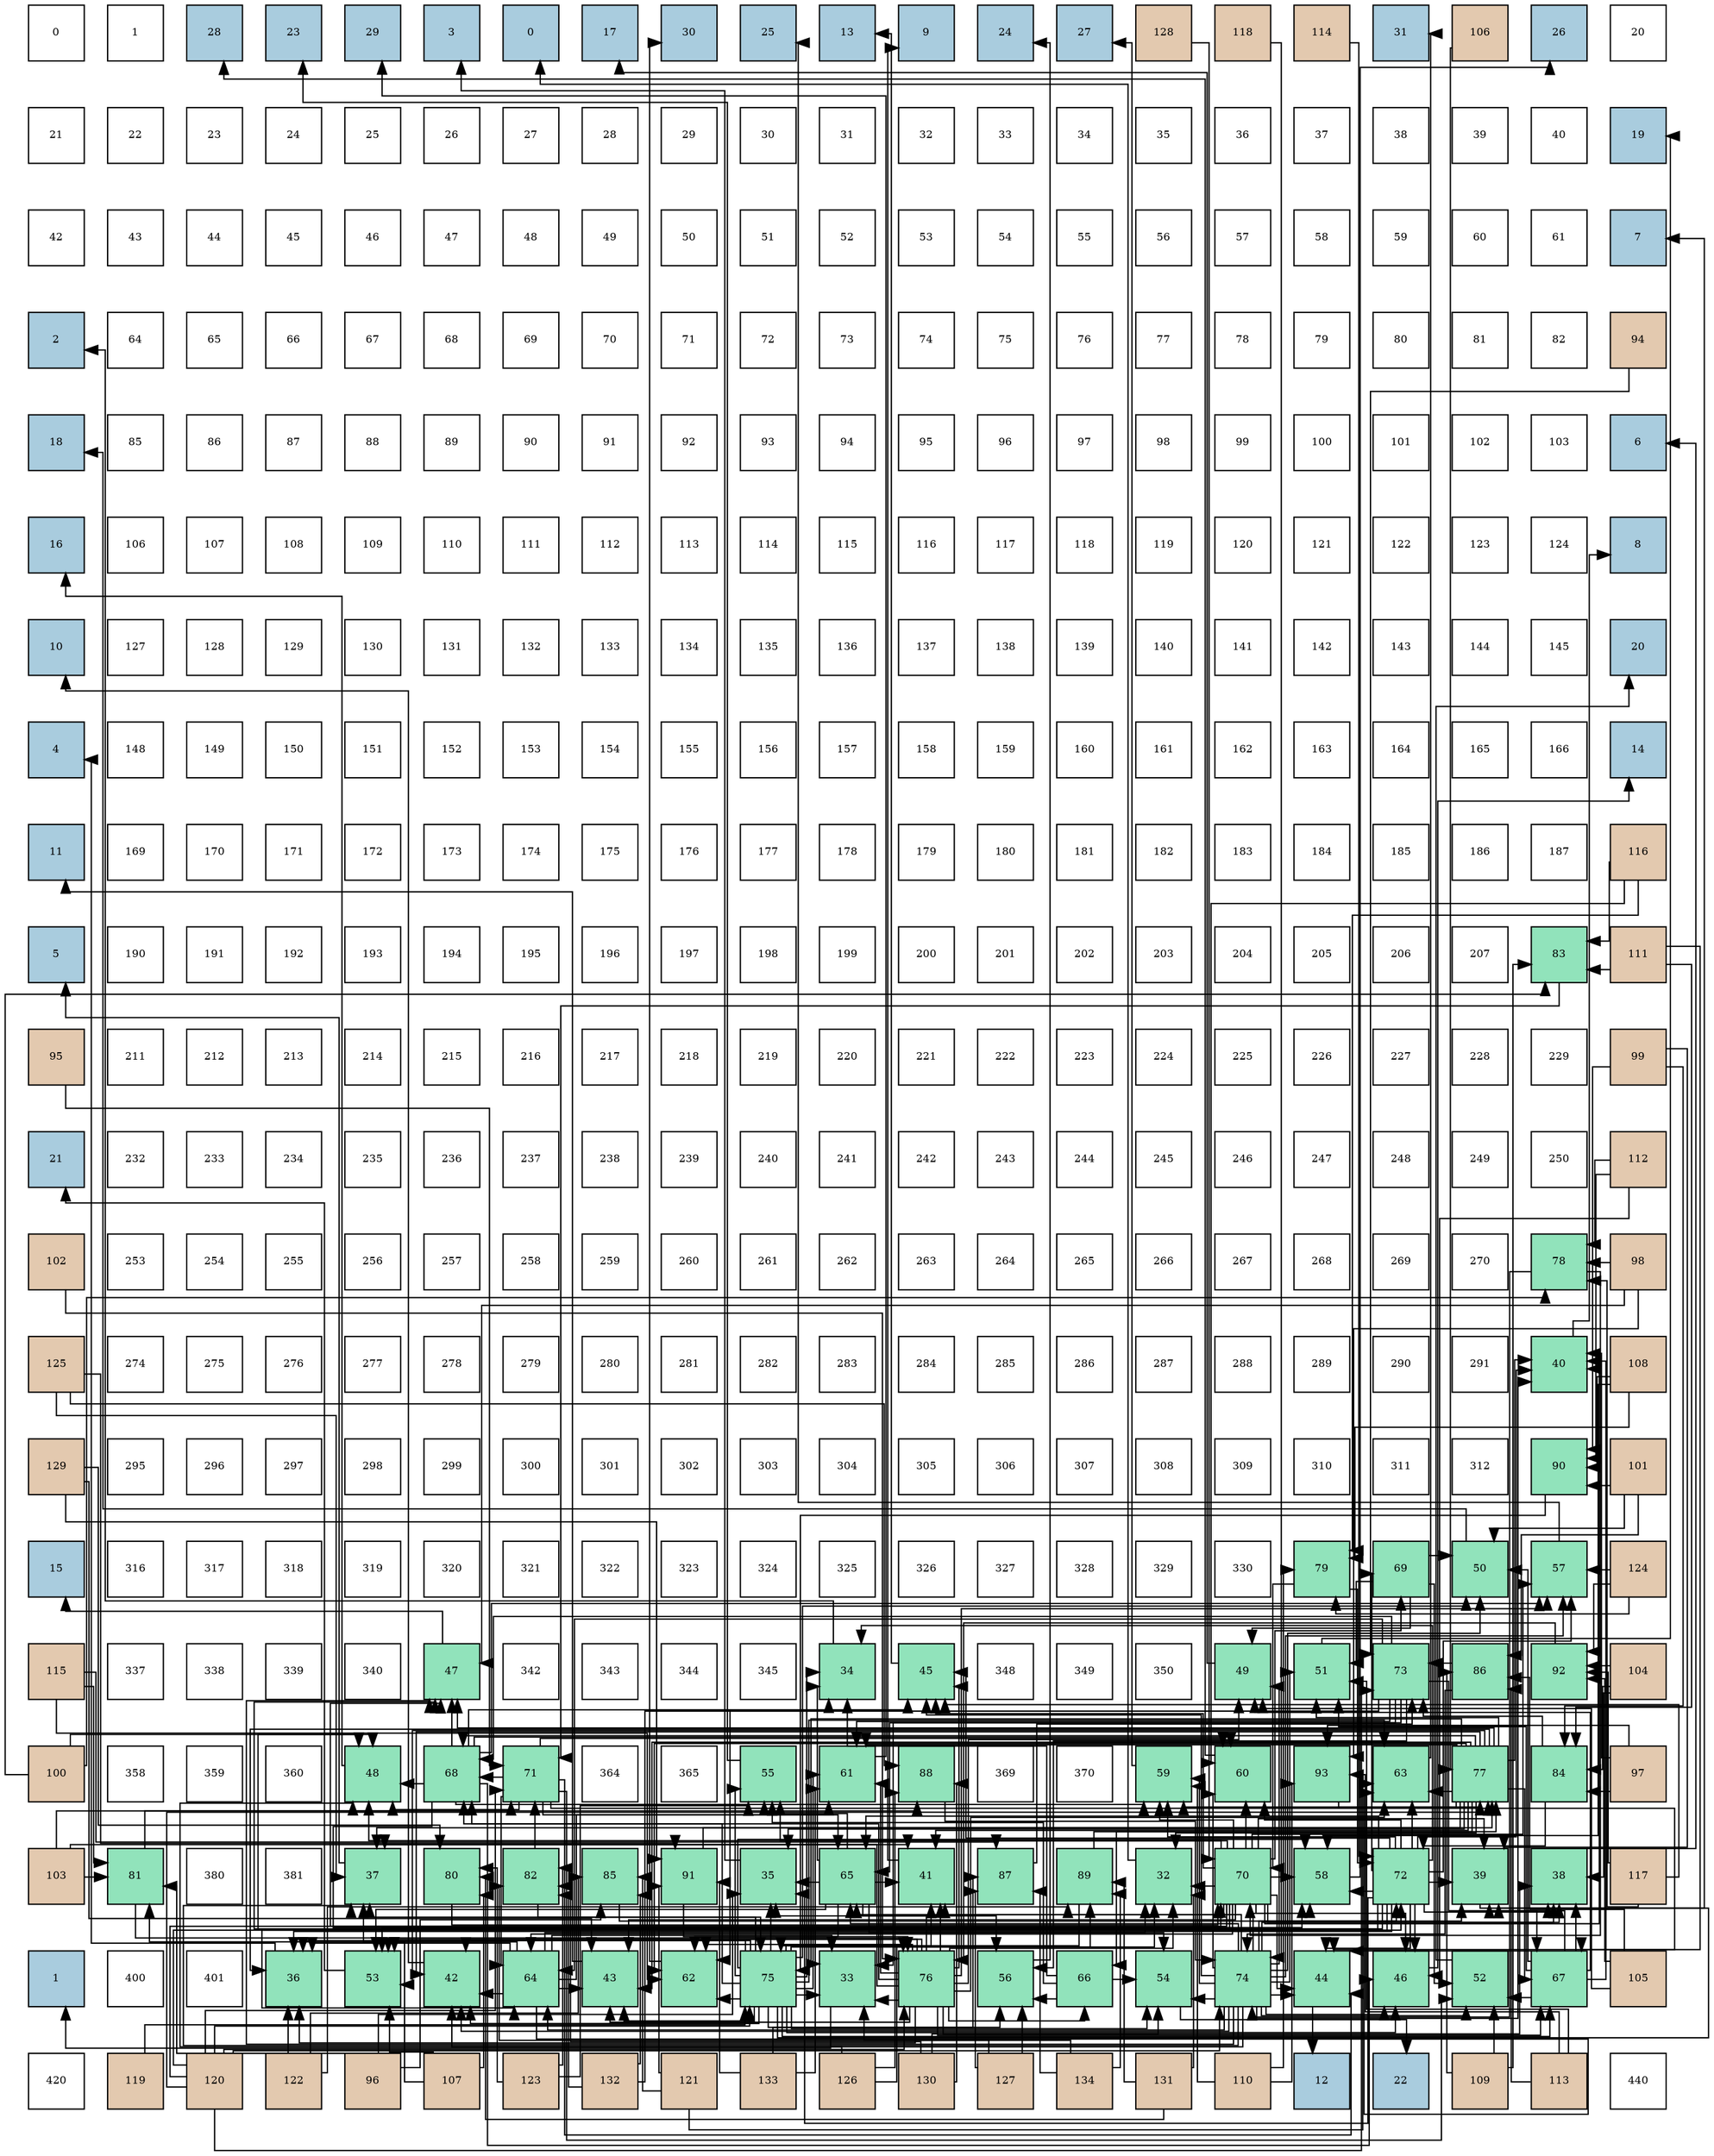 digraph layout{
 rankdir=TB;
 splines=ortho;
 node [style=filled shape=square fixedsize=true width=0.6];
0[label="0", fontsize=8, fillcolor="#ffffff"];
1[label="1", fontsize=8, fillcolor="#ffffff"];
2[label="28", fontsize=8, fillcolor="#a9ccde"];
3[label="23", fontsize=8, fillcolor="#a9ccde"];
4[label="29", fontsize=8, fillcolor="#a9ccde"];
5[label="3", fontsize=8, fillcolor="#a9ccde"];
6[label="0", fontsize=8, fillcolor="#a9ccde"];
7[label="17", fontsize=8, fillcolor="#a9ccde"];
8[label="30", fontsize=8, fillcolor="#a9ccde"];
9[label="25", fontsize=8, fillcolor="#a9ccde"];
10[label="13", fontsize=8, fillcolor="#a9ccde"];
11[label="9", fontsize=8, fillcolor="#a9ccde"];
12[label="24", fontsize=8, fillcolor="#a9ccde"];
13[label="27", fontsize=8, fillcolor="#a9ccde"];
14[label="128", fontsize=8, fillcolor="#e3c9af"];
15[label="118", fontsize=8, fillcolor="#e3c9af"];
16[label="114", fontsize=8, fillcolor="#e3c9af"];
17[label="31", fontsize=8, fillcolor="#a9ccde"];
18[label="106", fontsize=8, fillcolor="#e3c9af"];
19[label="26", fontsize=8, fillcolor="#a9ccde"];
20[label="20", fontsize=8, fillcolor="#ffffff"];
21[label="21", fontsize=8, fillcolor="#ffffff"];
22[label="22", fontsize=8, fillcolor="#ffffff"];
23[label="23", fontsize=8, fillcolor="#ffffff"];
24[label="24", fontsize=8, fillcolor="#ffffff"];
25[label="25", fontsize=8, fillcolor="#ffffff"];
26[label="26", fontsize=8, fillcolor="#ffffff"];
27[label="27", fontsize=8, fillcolor="#ffffff"];
28[label="28", fontsize=8, fillcolor="#ffffff"];
29[label="29", fontsize=8, fillcolor="#ffffff"];
30[label="30", fontsize=8, fillcolor="#ffffff"];
31[label="31", fontsize=8, fillcolor="#ffffff"];
32[label="32", fontsize=8, fillcolor="#ffffff"];
33[label="33", fontsize=8, fillcolor="#ffffff"];
34[label="34", fontsize=8, fillcolor="#ffffff"];
35[label="35", fontsize=8, fillcolor="#ffffff"];
36[label="36", fontsize=8, fillcolor="#ffffff"];
37[label="37", fontsize=8, fillcolor="#ffffff"];
38[label="38", fontsize=8, fillcolor="#ffffff"];
39[label="39", fontsize=8, fillcolor="#ffffff"];
40[label="40", fontsize=8, fillcolor="#ffffff"];
41[label="19", fontsize=8, fillcolor="#a9ccde"];
42[label="42", fontsize=8, fillcolor="#ffffff"];
43[label="43", fontsize=8, fillcolor="#ffffff"];
44[label="44", fontsize=8, fillcolor="#ffffff"];
45[label="45", fontsize=8, fillcolor="#ffffff"];
46[label="46", fontsize=8, fillcolor="#ffffff"];
47[label="47", fontsize=8, fillcolor="#ffffff"];
48[label="48", fontsize=8, fillcolor="#ffffff"];
49[label="49", fontsize=8, fillcolor="#ffffff"];
50[label="50", fontsize=8, fillcolor="#ffffff"];
51[label="51", fontsize=8, fillcolor="#ffffff"];
52[label="52", fontsize=8, fillcolor="#ffffff"];
53[label="53", fontsize=8, fillcolor="#ffffff"];
54[label="54", fontsize=8, fillcolor="#ffffff"];
55[label="55", fontsize=8, fillcolor="#ffffff"];
56[label="56", fontsize=8, fillcolor="#ffffff"];
57[label="57", fontsize=8, fillcolor="#ffffff"];
58[label="58", fontsize=8, fillcolor="#ffffff"];
59[label="59", fontsize=8, fillcolor="#ffffff"];
60[label="60", fontsize=8, fillcolor="#ffffff"];
61[label="61", fontsize=8, fillcolor="#ffffff"];
62[label="7", fontsize=8, fillcolor="#a9ccde"];
63[label="2", fontsize=8, fillcolor="#a9ccde"];
64[label="64", fontsize=8, fillcolor="#ffffff"];
65[label="65", fontsize=8, fillcolor="#ffffff"];
66[label="66", fontsize=8, fillcolor="#ffffff"];
67[label="67", fontsize=8, fillcolor="#ffffff"];
68[label="68", fontsize=8, fillcolor="#ffffff"];
69[label="69", fontsize=8, fillcolor="#ffffff"];
70[label="70", fontsize=8, fillcolor="#ffffff"];
71[label="71", fontsize=8, fillcolor="#ffffff"];
72[label="72", fontsize=8, fillcolor="#ffffff"];
73[label="73", fontsize=8, fillcolor="#ffffff"];
74[label="74", fontsize=8, fillcolor="#ffffff"];
75[label="75", fontsize=8, fillcolor="#ffffff"];
76[label="76", fontsize=8, fillcolor="#ffffff"];
77[label="77", fontsize=8, fillcolor="#ffffff"];
78[label="78", fontsize=8, fillcolor="#ffffff"];
79[label="79", fontsize=8, fillcolor="#ffffff"];
80[label="80", fontsize=8, fillcolor="#ffffff"];
81[label="81", fontsize=8, fillcolor="#ffffff"];
82[label="82", fontsize=8, fillcolor="#ffffff"];
83[label="94", fontsize=8, fillcolor="#e3c9af"];
84[label="18", fontsize=8, fillcolor="#a9ccde"];
85[label="85", fontsize=8, fillcolor="#ffffff"];
86[label="86", fontsize=8, fillcolor="#ffffff"];
87[label="87", fontsize=8, fillcolor="#ffffff"];
88[label="88", fontsize=8, fillcolor="#ffffff"];
89[label="89", fontsize=8, fillcolor="#ffffff"];
90[label="90", fontsize=8, fillcolor="#ffffff"];
91[label="91", fontsize=8, fillcolor="#ffffff"];
92[label="92", fontsize=8, fillcolor="#ffffff"];
93[label="93", fontsize=8, fillcolor="#ffffff"];
94[label="94", fontsize=8, fillcolor="#ffffff"];
95[label="95", fontsize=8, fillcolor="#ffffff"];
96[label="96", fontsize=8, fillcolor="#ffffff"];
97[label="97", fontsize=8, fillcolor="#ffffff"];
98[label="98", fontsize=8, fillcolor="#ffffff"];
99[label="99", fontsize=8, fillcolor="#ffffff"];
100[label="100", fontsize=8, fillcolor="#ffffff"];
101[label="101", fontsize=8, fillcolor="#ffffff"];
102[label="102", fontsize=8, fillcolor="#ffffff"];
103[label="103", fontsize=8, fillcolor="#ffffff"];
104[label="6", fontsize=8, fillcolor="#a9ccde"];
105[label="16", fontsize=8, fillcolor="#a9ccde"];
106[label="106", fontsize=8, fillcolor="#ffffff"];
107[label="107", fontsize=8, fillcolor="#ffffff"];
108[label="108", fontsize=8, fillcolor="#ffffff"];
109[label="109", fontsize=8, fillcolor="#ffffff"];
110[label="110", fontsize=8, fillcolor="#ffffff"];
111[label="111", fontsize=8, fillcolor="#ffffff"];
112[label="112", fontsize=8, fillcolor="#ffffff"];
113[label="113", fontsize=8, fillcolor="#ffffff"];
114[label="114", fontsize=8, fillcolor="#ffffff"];
115[label="115", fontsize=8, fillcolor="#ffffff"];
116[label="116", fontsize=8, fillcolor="#ffffff"];
117[label="117", fontsize=8, fillcolor="#ffffff"];
118[label="118", fontsize=8, fillcolor="#ffffff"];
119[label="119", fontsize=8, fillcolor="#ffffff"];
120[label="120", fontsize=8, fillcolor="#ffffff"];
121[label="121", fontsize=8, fillcolor="#ffffff"];
122[label="122", fontsize=8, fillcolor="#ffffff"];
123[label="123", fontsize=8, fillcolor="#ffffff"];
124[label="124", fontsize=8, fillcolor="#ffffff"];
125[label="8", fontsize=8, fillcolor="#a9ccde"];
126[label="10", fontsize=8, fillcolor="#a9ccde"];
127[label="127", fontsize=8, fillcolor="#ffffff"];
128[label="128", fontsize=8, fillcolor="#ffffff"];
129[label="129", fontsize=8, fillcolor="#ffffff"];
130[label="130", fontsize=8, fillcolor="#ffffff"];
131[label="131", fontsize=8, fillcolor="#ffffff"];
132[label="132", fontsize=8, fillcolor="#ffffff"];
133[label="133", fontsize=8, fillcolor="#ffffff"];
134[label="134", fontsize=8, fillcolor="#ffffff"];
135[label="135", fontsize=8, fillcolor="#ffffff"];
136[label="136", fontsize=8, fillcolor="#ffffff"];
137[label="137", fontsize=8, fillcolor="#ffffff"];
138[label="138", fontsize=8, fillcolor="#ffffff"];
139[label="139", fontsize=8, fillcolor="#ffffff"];
140[label="140", fontsize=8, fillcolor="#ffffff"];
141[label="141", fontsize=8, fillcolor="#ffffff"];
142[label="142", fontsize=8, fillcolor="#ffffff"];
143[label="143", fontsize=8, fillcolor="#ffffff"];
144[label="144", fontsize=8, fillcolor="#ffffff"];
145[label="145", fontsize=8, fillcolor="#ffffff"];
146[label="20", fontsize=8, fillcolor="#a9ccde"];
147[label="4", fontsize=8, fillcolor="#a9ccde"];
148[label="148", fontsize=8, fillcolor="#ffffff"];
149[label="149", fontsize=8, fillcolor="#ffffff"];
150[label="150", fontsize=8, fillcolor="#ffffff"];
151[label="151", fontsize=8, fillcolor="#ffffff"];
152[label="152", fontsize=8, fillcolor="#ffffff"];
153[label="153", fontsize=8, fillcolor="#ffffff"];
154[label="154", fontsize=8, fillcolor="#ffffff"];
155[label="155", fontsize=8, fillcolor="#ffffff"];
156[label="156", fontsize=8, fillcolor="#ffffff"];
157[label="157", fontsize=8, fillcolor="#ffffff"];
158[label="158", fontsize=8, fillcolor="#ffffff"];
159[label="159", fontsize=8, fillcolor="#ffffff"];
160[label="160", fontsize=8, fillcolor="#ffffff"];
161[label="161", fontsize=8, fillcolor="#ffffff"];
162[label="162", fontsize=8, fillcolor="#ffffff"];
163[label="163", fontsize=8, fillcolor="#ffffff"];
164[label="164", fontsize=8, fillcolor="#ffffff"];
165[label="165", fontsize=8, fillcolor="#ffffff"];
166[label="166", fontsize=8, fillcolor="#ffffff"];
167[label="14", fontsize=8, fillcolor="#a9ccde"];
168[label="11", fontsize=8, fillcolor="#a9ccde"];
169[label="169", fontsize=8, fillcolor="#ffffff"];
170[label="170", fontsize=8, fillcolor="#ffffff"];
171[label="171", fontsize=8, fillcolor="#ffffff"];
172[label="172", fontsize=8, fillcolor="#ffffff"];
173[label="173", fontsize=8, fillcolor="#ffffff"];
174[label="174", fontsize=8, fillcolor="#ffffff"];
175[label="175", fontsize=8, fillcolor="#ffffff"];
176[label="176", fontsize=8, fillcolor="#ffffff"];
177[label="177", fontsize=8, fillcolor="#ffffff"];
178[label="178", fontsize=8, fillcolor="#ffffff"];
179[label="179", fontsize=8, fillcolor="#ffffff"];
180[label="180", fontsize=8, fillcolor="#ffffff"];
181[label="181", fontsize=8, fillcolor="#ffffff"];
182[label="182", fontsize=8, fillcolor="#ffffff"];
183[label="183", fontsize=8, fillcolor="#ffffff"];
184[label="184", fontsize=8, fillcolor="#ffffff"];
185[label="185", fontsize=8, fillcolor="#ffffff"];
186[label="186", fontsize=8, fillcolor="#ffffff"];
187[label="187", fontsize=8, fillcolor="#ffffff"];
188[label="116", fontsize=8, fillcolor="#e3c9af"];
189[label="5", fontsize=8, fillcolor="#a9ccde"];
190[label="190", fontsize=8, fillcolor="#ffffff"];
191[label="191", fontsize=8, fillcolor="#ffffff"];
192[label="192", fontsize=8, fillcolor="#ffffff"];
193[label="193", fontsize=8, fillcolor="#ffffff"];
194[label="194", fontsize=8, fillcolor="#ffffff"];
195[label="195", fontsize=8, fillcolor="#ffffff"];
196[label="196", fontsize=8, fillcolor="#ffffff"];
197[label="197", fontsize=8, fillcolor="#ffffff"];
198[label="198", fontsize=8, fillcolor="#ffffff"];
199[label="199", fontsize=8, fillcolor="#ffffff"];
200[label="200", fontsize=8, fillcolor="#ffffff"];
201[label="201", fontsize=8, fillcolor="#ffffff"];
202[label="202", fontsize=8, fillcolor="#ffffff"];
203[label="203", fontsize=8, fillcolor="#ffffff"];
204[label="204", fontsize=8, fillcolor="#ffffff"];
205[label="205", fontsize=8, fillcolor="#ffffff"];
206[label="206", fontsize=8, fillcolor="#ffffff"];
207[label="207", fontsize=8, fillcolor="#ffffff"];
208[label="83", fontsize=8, fillcolor="#91e3bb"];
209[label="111", fontsize=8, fillcolor="#e3c9af"];
210[label="95", fontsize=8, fillcolor="#e3c9af"];
211[label="211", fontsize=8, fillcolor="#ffffff"];
212[label="212", fontsize=8, fillcolor="#ffffff"];
213[label="213", fontsize=8, fillcolor="#ffffff"];
214[label="214", fontsize=8, fillcolor="#ffffff"];
215[label="215", fontsize=8, fillcolor="#ffffff"];
216[label="216", fontsize=8, fillcolor="#ffffff"];
217[label="217", fontsize=8, fillcolor="#ffffff"];
218[label="218", fontsize=8, fillcolor="#ffffff"];
219[label="219", fontsize=8, fillcolor="#ffffff"];
220[label="220", fontsize=8, fillcolor="#ffffff"];
221[label="221", fontsize=8, fillcolor="#ffffff"];
222[label="222", fontsize=8, fillcolor="#ffffff"];
223[label="223", fontsize=8, fillcolor="#ffffff"];
224[label="224", fontsize=8, fillcolor="#ffffff"];
225[label="225", fontsize=8, fillcolor="#ffffff"];
226[label="226", fontsize=8, fillcolor="#ffffff"];
227[label="227", fontsize=8, fillcolor="#ffffff"];
228[label="228", fontsize=8, fillcolor="#ffffff"];
229[label="229", fontsize=8, fillcolor="#ffffff"];
230[label="99", fontsize=8, fillcolor="#e3c9af"];
231[label="21", fontsize=8, fillcolor="#a9ccde"];
232[label="232", fontsize=8, fillcolor="#ffffff"];
233[label="233", fontsize=8, fillcolor="#ffffff"];
234[label="234", fontsize=8, fillcolor="#ffffff"];
235[label="235", fontsize=8, fillcolor="#ffffff"];
236[label="236", fontsize=8, fillcolor="#ffffff"];
237[label="237", fontsize=8, fillcolor="#ffffff"];
238[label="238", fontsize=8, fillcolor="#ffffff"];
239[label="239", fontsize=8, fillcolor="#ffffff"];
240[label="240", fontsize=8, fillcolor="#ffffff"];
241[label="241", fontsize=8, fillcolor="#ffffff"];
242[label="242", fontsize=8, fillcolor="#ffffff"];
243[label="243", fontsize=8, fillcolor="#ffffff"];
244[label="244", fontsize=8, fillcolor="#ffffff"];
245[label="245", fontsize=8, fillcolor="#ffffff"];
246[label="246", fontsize=8, fillcolor="#ffffff"];
247[label="247", fontsize=8, fillcolor="#ffffff"];
248[label="248", fontsize=8, fillcolor="#ffffff"];
249[label="249", fontsize=8, fillcolor="#ffffff"];
250[label="250", fontsize=8, fillcolor="#ffffff"];
251[label="112", fontsize=8, fillcolor="#e3c9af"];
252[label="102", fontsize=8, fillcolor="#e3c9af"];
253[label="253", fontsize=8, fillcolor="#ffffff"];
254[label="254", fontsize=8, fillcolor="#ffffff"];
255[label="255", fontsize=8, fillcolor="#ffffff"];
256[label="256", fontsize=8, fillcolor="#ffffff"];
257[label="257", fontsize=8, fillcolor="#ffffff"];
258[label="258", fontsize=8, fillcolor="#ffffff"];
259[label="259", fontsize=8, fillcolor="#ffffff"];
260[label="260", fontsize=8, fillcolor="#ffffff"];
261[label="261", fontsize=8, fillcolor="#ffffff"];
262[label="262", fontsize=8, fillcolor="#ffffff"];
263[label="263", fontsize=8, fillcolor="#ffffff"];
264[label="264", fontsize=8, fillcolor="#ffffff"];
265[label="265", fontsize=8, fillcolor="#ffffff"];
266[label="266", fontsize=8, fillcolor="#ffffff"];
267[label="267", fontsize=8, fillcolor="#ffffff"];
268[label="268", fontsize=8, fillcolor="#ffffff"];
269[label="269", fontsize=8, fillcolor="#ffffff"];
270[label="270", fontsize=8, fillcolor="#ffffff"];
271[label="78", fontsize=8, fillcolor="#91e3bb"];
272[label="98", fontsize=8, fillcolor="#e3c9af"];
273[label="125", fontsize=8, fillcolor="#e3c9af"];
274[label="274", fontsize=8, fillcolor="#ffffff"];
275[label="275", fontsize=8, fillcolor="#ffffff"];
276[label="276", fontsize=8, fillcolor="#ffffff"];
277[label="277", fontsize=8, fillcolor="#ffffff"];
278[label="278", fontsize=8, fillcolor="#ffffff"];
279[label="279", fontsize=8, fillcolor="#ffffff"];
280[label="280", fontsize=8, fillcolor="#ffffff"];
281[label="281", fontsize=8, fillcolor="#ffffff"];
282[label="282", fontsize=8, fillcolor="#ffffff"];
283[label="283", fontsize=8, fillcolor="#ffffff"];
284[label="284", fontsize=8, fillcolor="#ffffff"];
285[label="285", fontsize=8, fillcolor="#ffffff"];
286[label="286", fontsize=8, fillcolor="#ffffff"];
287[label="287", fontsize=8, fillcolor="#ffffff"];
288[label="288", fontsize=8, fillcolor="#ffffff"];
289[label="289", fontsize=8, fillcolor="#ffffff"];
290[label="290", fontsize=8, fillcolor="#ffffff"];
291[label="291", fontsize=8, fillcolor="#ffffff"];
292[label="40", fontsize=8, fillcolor="#91e3bb"];
293[label="108", fontsize=8, fillcolor="#e3c9af"];
294[label="129", fontsize=8, fillcolor="#e3c9af"];
295[label="295", fontsize=8, fillcolor="#ffffff"];
296[label="296", fontsize=8, fillcolor="#ffffff"];
297[label="297", fontsize=8, fillcolor="#ffffff"];
298[label="298", fontsize=8, fillcolor="#ffffff"];
299[label="299", fontsize=8, fillcolor="#ffffff"];
300[label="300", fontsize=8, fillcolor="#ffffff"];
301[label="301", fontsize=8, fillcolor="#ffffff"];
302[label="302", fontsize=8, fillcolor="#ffffff"];
303[label="303", fontsize=8, fillcolor="#ffffff"];
304[label="304", fontsize=8, fillcolor="#ffffff"];
305[label="305", fontsize=8, fillcolor="#ffffff"];
306[label="306", fontsize=8, fillcolor="#ffffff"];
307[label="307", fontsize=8, fillcolor="#ffffff"];
308[label="308", fontsize=8, fillcolor="#ffffff"];
309[label="309", fontsize=8, fillcolor="#ffffff"];
310[label="310", fontsize=8, fillcolor="#ffffff"];
311[label="311", fontsize=8, fillcolor="#ffffff"];
312[label="312", fontsize=8, fillcolor="#ffffff"];
313[label="90", fontsize=8, fillcolor="#91e3bb"];
314[label="101", fontsize=8, fillcolor="#e3c9af"];
315[label="15", fontsize=8, fillcolor="#a9ccde"];
316[label="316", fontsize=8, fillcolor="#ffffff"];
317[label="317", fontsize=8, fillcolor="#ffffff"];
318[label="318", fontsize=8, fillcolor="#ffffff"];
319[label="319", fontsize=8, fillcolor="#ffffff"];
320[label="320", fontsize=8, fillcolor="#ffffff"];
321[label="321", fontsize=8, fillcolor="#ffffff"];
322[label="322", fontsize=8, fillcolor="#ffffff"];
323[label="323", fontsize=8, fillcolor="#ffffff"];
324[label="324", fontsize=8, fillcolor="#ffffff"];
325[label="325", fontsize=8, fillcolor="#ffffff"];
326[label="326", fontsize=8, fillcolor="#ffffff"];
327[label="327", fontsize=8, fillcolor="#ffffff"];
328[label="328", fontsize=8, fillcolor="#ffffff"];
329[label="329", fontsize=8, fillcolor="#ffffff"];
330[label="330", fontsize=8, fillcolor="#ffffff"];
331[label="79", fontsize=8, fillcolor="#91e3bb"];
332[label="69", fontsize=8, fillcolor="#91e3bb"];
333[label="50", fontsize=8, fillcolor="#91e3bb"];
334[label="57", fontsize=8, fillcolor="#91e3bb"];
335[label="124", fontsize=8, fillcolor="#e3c9af"];
336[label="115", fontsize=8, fillcolor="#e3c9af"];
337[label="337", fontsize=8, fillcolor="#ffffff"];
338[label="338", fontsize=8, fillcolor="#ffffff"];
339[label="339", fontsize=8, fillcolor="#ffffff"];
340[label="340", fontsize=8, fillcolor="#ffffff"];
341[label="47", fontsize=8, fillcolor="#91e3bb"];
342[label="342", fontsize=8, fillcolor="#ffffff"];
343[label="343", fontsize=8, fillcolor="#ffffff"];
344[label="344", fontsize=8, fillcolor="#ffffff"];
345[label="345", fontsize=8, fillcolor="#ffffff"];
346[label="34", fontsize=8, fillcolor="#91e3bb"];
347[label="45", fontsize=8, fillcolor="#91e3bb"];
348[label="348", fontsize=8, fillcolor="#ffffff"];
349[label="349", fontsize=8, fillcolor="#ffffff"];
350[label="350", fontsize=8, fillcolor="#ffffff"];
351[label="49", fontsize=8, fillcolor="#91e3bb"];
352[label="51", fontsize=8, fillcolor="#91e3bb"];
353[label="73", fontsize=8, fillcolor="#91e3bb"];
354[label="86", fontsize=8, fillcolor="#91e3bb"];
355[label="92", fontsize=8, fillcolor="#91e3bb"];
356[label="104", fontsize=8, fillcolor="#e3c9af"];
357[label="100", fontsize=8, fillcolor="#e3c9af"];
358[label="358", fontsize=8, fillcolor="#ffffff"];
359[label="359", fontsize=8, fillcolor="#ffffff"];
360[label="360", fontsize=8, fillcolor="#ffffff"];
361[label="48", fontsize=8, fillcolor="#91e3bb"];
362[label="68", fontsize=8, fillcolor="#91e3bb"];
363[label="71", fontsize=8, fillcolor="#91e3bb"];
364[label="364", fontsize=8, fillcolor="#ffffff"];
365[label="365", fontsize=8, fillcolor="#ffffff"];
366[label="55", fontsize=8, fillcolor="#91e3bb"];
367[label="61", fontsize=8, fillcolor="#91e3bb"];
368[label="88", fontsize=8, fillcolor="#91e3bb"];
369[label="369", fontsize=8, fillcolor="#ffffff"];
370[label="370", fontsize=8, fillcolor="#ffffff"];
371[label="59", fontsize=8, fillcolor="#91e3bb"];
372[label="60", fontsize=8, fillcolor="#91e3bb"];
373[label="93", fontsize=8, fillcolor="#91e3bb"];
374[label="63", fontsize=8, fillcolor="#91e3bb"];
375[label="77", fontsize=8, fillcolor="#91e3bb"];
376[label="84", fontsize=8, fillcolor="#91e3bb"];
377[label="97", fontsize=8, fillcolor="#e3c9af"];
378[label="103", fontsize=8, fillcolor="#e3c9af"];
379[label="81", fontsize=8, fillcolor="#91e3bb"];
380[label="380", fontsize=8, fillcolor="#ffffff"];
381[label="381", fontsize=8, fillcolor="#ffffff"];
382[label="37", fontsize=8, fillcolor="#91e3bb"];
383[label="80", fontsize=8, fillcolor="#91e3bb"];
384[label="82", fontsize=8, fillcolor="#91e3bb"];
385[label="85", fontsize=8, fillcolor="#91e3bb"];
386[label="91", fontsize=8, fillcolor="#91e3bb"];
387[label="35", fontsize=8, fillcolor="#91e3bb"];
388[label="65", fontsize=8, fillcolor="#91e3bb"];
389[label="41", fontsize=8, fillcolor="#91e3bb"];
390[label="87", fontsize=8, fillcolor="#91e3bb"];
391[label="89", fontsize=8, fillcolor="#91e3bb"];
392[label="32", fontsize=8, fillcolor="#91e3bb"];
393[label="70", fontsize=8, fillcolor="#91e3bb"];
394[label="58", fontsize=8, fillcolor="#91e3bb"];
395[label="72", fontsize=8, fillcolor="#91e3bb"];
396[label="39", fontsize=8, fillcolor="#91e3bb"];
397[label="38", fontsize=8, fillcolor="#91e3bb"];
398[label="117", fontsize=8, fillcolor="#e3c9af"];
399[label="1", fontsize=8, fillcolor="#a9ccde"];
400[label="400", fontsize=8, fillcolor="#ffffff"];
401[label="401", fontsize=8, fillcolor="#ffffff"];
402[label="36", fontsize=8, fillcolor="#91e3bb"];
403[label="53", fontsize=8, fillcolor="#91e3bb"];
404[label="42", fontsize=8, fillcolor="#91e3bb"];
405[label="64", fontsize=8, fillcolor="#91e3bb"];
406[label="43", fontsize=8, fillcolor="#91e3bb"];
407[label="62", fontsize=8, fillcolor="#91e3bb"];
408[label="75", fontsize=8, fillcolor="#91e3bb"];
409[label="33", fontsize=8, fillcolor="#91e3bb"];
410[label="76", fontsize=8, fillcolor="#91e3bb"];
411[label="56", fontsize=8, fillcolor="#91e3bb"];
412[label="66", fontsize=8, fillcolor="#91e3bb"];
413[label="54", fontsize=8, fillcolor="#91e3bb"];
414[label="74", fontsize=8, fillcolor="#91e3bb"];
415[label="44", fontsize=8, fillcolor="#91e3bb"];
416[label="46", fontsize=8, fillcolor="#91e3bb"];
417[label="52", fontsize=8, fillcolor="#91e3bb"];
418[label="67", fontsize=8, fillcolor="#91e3bb"];
419[label="105", fontsize=8, fillcolor="#e3c9af"];
420[label="420", fontsize=8, fillcolor="#ffffff"];
421[label="119", fontsize=8, fillcolor="#e3c9af"];
422[label="120", fontsize=8, fillcolor="#e3c9af"];
423[label="122", fontsize=8, fillcolor="#e3c9af"];
424[label="96", fontsize=8, fillcolor="#e3c9af"];
425[label="107", fontsize=8, fillcolor="#e3c9af"];
426[label="123", fontsize=8, fillcolor="#e3c9af"];
427[label="132", fontsize=8, fillcolor="#e3c9af"];
428[label="121", fontsize=8, fillcolor="#e3c9af"];
429[label="133", fontsize=8, fillcolor="#e3c9af"];
430[label="126", fontsize=8, fillcolor="#e3c9af"];
431[label="130", fontsize=8, fillcolor="#e3c9af"];
432[label="127", fontsize=8, fillcolor="#e3c9af"];
433[label="134", fontsize=8, fillcolor="#e3c9af"];
434[label="131", fontsize=8, fillcolor="#e3c9af"];
435[label="110", fontsize=8, fillcolor="#e3c9af"];
436[label="12", fontsize=8, fillcolor="#a9ccde"];
437[label="22", fontsize=8, fillcolor="#a9ccde"];
438[label="109", fontsize=8, fillcolor="#e3c9af"];
439[label="113", fontsize=8, fillcolor="#e3c9af"];
440[label="440", fontsize=8, fillcolor="#ffffff"];
edge [constraint=false, style=vis];392 -> 6;
409 -> 399;
346 -> 63;
387 -> 5;
402 -> 147;
382 -> 189;
397 -> 104;
396 -> 62;
292 -> 125;
389 -> 11;
404 -> 126;
406 -> 168;
415 -> 436;
347 -> 10;
416 -> 167;
341 -> 315;
361 -> 105;
351 -> 7;
333 -> 84;
352 -> 41;
417 -> 146;
403 -> 231;
413 -> 437;
366 -> 3;
411 -> 12;
334 -> 9;
394 -> 19;
371 -> 13;
372 -> 2;
367 -> 4;
407 -> 8;
374 -> 17;
405 -> 392;
405 -> 409;
405 -> 402;
405 -> 382;
405 -> 404;
405 -> 406;
405 -> 367;
405 -> 374;
388 -> 346;
388 -> 387;
388 -> 389;
388 -> 403;
388 -> 413;
388 -> 366;
388 -> 411;
388 -> 407;
412 -> 346;
412 -> 413;
412 -> 366;
412 -> 411;
418 -> 397;
418 -> 396;
418 -> 292;
418 -> 415;
418 -> 351;
418 -> 333;
418 -> 352;
418 -> 417;
362 -> 347;
362 -> 416;
362 -> 341;
362 -> 361;
362 -> 334;
362 -> 394;
362 -> 371;
362 -> 372;
332 -> 351;
332 -> 333;
332 -> 352;
332 -> 417;
393 -> 392;
393 -> 397;
393 -> 396;
393 -> 292;
393 -> 406;
393 -> 415;
393 -> 347;
393 -> 416;
393 -> 341;
393 -> 361;
393 -> 403;
393 -> 366;
393 -> 334;
393 -> 394;
393 -> 371;
393 -> 372;
393 -> 405;
393 -> 388;
393 -> 332;
363 -> 415;
363 -> 361;
363 -> 417;
363 -> 372;
363 -> 405;
363 -> 388;
363 -> 418;
363 -> 362;
395 -> 346;
395 -> 387;
395 -> 402;
395 -> 397;
395 -> 396;
395 -> 292;
395 -> 415;
395 -> 347;
395 -> 416;
395 -> 341;
395 -> 361;
395 -> 334;
395 -> 394;
395 -> 371;
395 -> 372;
395 -> 374;
395 -> 405;
395 -> 388;
395 -> 332;
353 -> 409;
353 -> 411;
353 -> 367;
353 -> 407;
353 -> 405;
353 -> 388;
353 -> 418;
353 -> 362;
414 -> 382;
414 -> 397;
414 -> 396;
414 -> 292;
414 -> 389;
414 -> 404;
414 -> 415;
414 -> 347;
414 -> 416;
414 -> 341;
414 -> 361;
414 -> 351;
414 -> 333;
414 -> 352;
414 -> 417;
414 -> 413;
414 -> 334;
414 -> 394;
414 -> 371;
414 -> 372;
414 -> 405;
414 -> 388;
408 -> 392;
408 -> 409;
408 -> 346;
408 -> 387;
408 -> 402;
408 -> 382;
408 -> 396;
408 -> 389;
408 -> 404;
408 -> 406;
408 -> 416;
408 -> 333;
408 -> 403;
408 -> 413;
408 -> 366;
408 -> 411;
408 -> 394;
408 -> 367;
408 -> 407;
408 -> 374;
408 -> 418;
408 -> 362;
410 -> 392;
410 -> 409;
410 -> 387;
410 -> 402;
410 -> 382;
410 -> 397;
410 -> 389;
410 -> 404;
410 -> 406;
410 -> 347;
410 -> 351;
410 -> 403;
410 -> 334;
410 -> 367;
410 -> 407;
410 -> 374;
410 -> 412;
410 -> 418;
410 -> 362;
375 -> 392;
375 -> 409;
375 -> 387;
375 -> 402;
375 -> 382;
375 -> 292;
375 -> 389;
375 -> 404;
375 -> 406;
375 -> 341;
375 -> 352;
375 -> 403;
375 -> 371;
375 -> 367;
375 -> 407;
375 -> 374;
375 -> 412;
375 -> 418;
375 -> 362;
271 -> 393;
271 -> 414;
331 -> 393;
331 -> 395;
383 -> 393;
379 -> 363;
379 -> 410;
384 -> 363;
384 -> 408;
208 -> 363;
376 -> 395;
376 -> 353;
385 -> 395;
354 -> 353;
354 -> 414;
390 -> 353;
368 -> 414;
391 -> 408;
391 -> 375;
313 -> 408;
386 -> 410;
386 -> 375;
355 -> 410;
373 -> 375;
83 -> 353;
210 -> 363;
424 -> 387;
424 -> 379;
424 -> 385;
377 -> 292;
377 -> 376;
377 -> 373;
272 -> 341;
272 -> 271;
272 -> 373;
230 -> 396;
230 -> 376;
230 -> 313;
357 -> 361;
357 -> 271;
357 -> 208;
314 -> 333;
314 -> 354;
314 -> 313;
252 -> 410;
378 -> 389;
378 -> 379;
378 -> 368;
356 -> 397;
356 -> 376;
356 -> 355;
419 -> 351;
419 -> 354;
419 -> 355;
18 -> 375;
425 -> 403;
425 -> 383;
425 -> 379;
293 -> 394;
293 -> 331;
293 -> 313;
438 -> 417;
438 -> 208;
438 -> 354;
435 -> 371;
435 -> 331;
435 -> 373;
209 -> 415;
209 -> 208;
209 -> 376;
251 -> 416;
251 -> 271;
251 -> 313;
439 -> 352;
439 -> 354;
439 -> 373;
16 -> 395;
336 -> 407;
336 -> 379;
336 -> 390;
188 -> 372;
188 -> 331;
188 -> 208;
398 -> 347;
398 -> 271;
398 -> 355;
15 -> 414;
421 -> 408;
422 -> 393;
422 -> 363;
422 -> 395;
422 -> 353;
422 -> 414;
422 -> 408;
422 -> 410;
422 -> 375;
428 -> 374;
428 -> 385;
428 -> 386;
423 -> 402;
423 -> 385;
423 -> 391;
426 -> 366;
426 -> 383;
426 -> 384;
335 -> 334;
335 -> 331;
335 -> 355;
273 -> 382;
273 -> 368;
273 -> 386;
430 -> 404;
430 -> 368;
430 -> 391;
432 -> 411;
432 -> 384;
432 -> 390;
14 -> 393;
294 -> 406;
294 -> 383;
294 -> 386;
431 -> 413;
431 -> 384;
431 -> 368;
434 -> 392;
434 -> 383;
434 -> 391;
427 -> 346;
427 -> 384;
427 -> 385;
429 -> 367;
429 -> 390;
429 -> 386;
433 -> 409;
433 -> 390;
433 -> 391;
edge [constraint=true, style=invis];
0 -> 21 -> 42 -> 63 -> 84 -> 105 -> 126 -> 147 -> 168 -> 189 -> 210 -> 231 -> 252 -> 273 -> 294 -> 315 -> 336 -> 357 -> 378 -> 399 -> 420;
1 -> 22 -> 43 -> 64 -> 85 -> 106 -> 127 -> 148 -> 169 -> 190 -> 211 -> 232 -> 253 -> 274 -> 295 -> 316 -> 337 -> 358 -> 379 -> 400 -> 421;
2 -> 23 -> 44 -> 65 -> 86 -> 107 -> 128 -> 149 -> 170 -> 191 -> 212 -> 233 -> 254 -> 275 -> 296 -> 317 -> 338 -> 359 -> 380 -> 401 -> 422;
3 -> 24 -> 45 -> 66 -> 87 -> 108 -> 129 -> 150 -> 171 -> 192 -> 213 -> 234 -> 255 -> 276 -> 297 -> 318 -> 339 -> 360 -> 381 -> 402 -> 423;
4 -> 25 -> 46 -> 67 -> 88 -> 109 -> 130 -> 151 -> 172 -> 193 -> 214 -> 235 -> 256 -> 277 -> 298 -> 319 -> 340 -> 361 -> 382 -> 403 -> 424;
5 -> 26 -> 47 -> 68 -> 89 -> 110 -> 131 -> 152 -> 173 -> 194 -> 215 -> 236 -> 257 -> 278 -> 299 -> 320 -> 341 -> 362 -> 383 -> 404 -> 425;
6 -> 27 -> 48 -> 69 -> 90 -> 111 -> 132 -> 153 -> 174 -> 195 -> 216 -> 237 -> 258 -> 279 -> 300 -> 321 -> 342 -> 363 -> 384 -> 405 -> 426;
7 -> 28 -> 49 -> 70 -> 91 -> 112 -> 133 -> 154 -> 175 -> 196 -> 217 -> 238 -> 259 -> 280 -> 301 -> 322 -> 343 -> 364 -> 385 -> 406 -> 427;
8 -> 29 -> 50 -> 71 -> 92 -> 113 -> 134 -> 155 -> 176 -> 197 -> 218 -> 239 -> 260 -> 281 -> 302 -> 323 -> 344 -> 365 -> 386 -> 407 -> 428;
9 -> 30 -> 51 -> 72 -> 93 -> 114 -> 135 -> 156 -> 177 -> 198 -> 219 -> 240 -> 261 -> 282 -> 303 -> 324 -> 345 -> 366 -> 387 -> 408 -> 429;
10 -> 31 -> 52 -> 73 -> 94 -> 115 -> 136 -> 157 -> 178 -> 199 -> 220 -> 241 -> 262 -> 283 -> 304 -> 325 -> 346 -> 367 -> 388 -> 409 -> 430;
11 -> 32 -> 53 -> 74 -> 95 -> 116 -> 137 -> 158 -> 179 -> 200 -> 221 -> 242 -> 263 -> 284 -> 305 -> 326 -> 347 -> 368 -> 389 -> 410 -> 431;
12 -> 33 -> 54 -> 75 -> 96 -> 117 -> 138 -> 159 -> 180 -> 201 -> 222 -> 243 -> 264 -> 285 -> 306 -> 327 -> 348 -> 369 -> 390 -> 411 -> 432;
13 -> 34 -> 55 -> 76 -> 97 -> 118 -> 139 -> 160 -> 181 -> 202 -> 223 -> 244 -> 265 -> 286 -> 307 -> 328 -> 349 -> 370 -> 391 -> 412 -> 433;
14 -> 35 -> 56 -> 77 -> 98 -> 119 -> 140 -> 161 -> 182 -> 203 -> 224 -> 245 -> 266 -> 287 -> 308 -> 329 -> 350 -> 371 -> 392 -> 413 -> 434;
15 -> 36 -> 57 -> 78 -> 99 -> 120 -> 141 -> 162 -> 183 -> 204 -> 225 -> 246 -> 267 -> 288 -> 309 -> 330 -> 351 -> 372 -> 393 -> 414 -> 435;
16 -> 37 -> 58 -> 79 -> 100 -> 121 -> 142 -> 163 -> 184 -> 205 -> 226 -> 247 -> 268 -> 289 -> 310 -> 331 -> 352 -> 373 -> 394 -> 415 -> 436;
17 -> 38 -> 59 -> 80 -> 101 -> 122 -> 143 -> 164 -> 185 -> 206 -> 227 -> 248 -> 269 -> 290 -> 311 -> 332 -> 353 -> 374 -> 395 -> 416 -> 437;
18 -> 39 -> 60 -> 81 -> 102 -> 123 -> 144 -> 165 -> 186 -> 207 -> 228 -> 249 -> 270 -> 291 -> 312 -> 333 -> 354 -> 375 -> 396 -> 417 -> 438;
19 -> 40 -> 61 -> 82 -> 103 -> 124 -> 145 -> 166 -> 187 -> 208 -> 229 -> 250 -> 271 -> 292 -> 313 -> 334 -> 355 -> 376 -> 397 -> 418 -> 439;
20 -> 41 -> 62 -> 83 -> 104 -> 125 -> 146 -> 167 -> 188 -> 209 -> 230 -> 251 -> 272 -> 293 -> 314 -> 335 -> 356 -> 377 -> 398 -> 419 -> 440;
rank = same {0 -> 1 -> 2 -> 3 -> 4 -> 5 -> 6 -> 7 -> 8 -> 9 -> 10 -> 11 -> 12 -> 13 -> 14 -> 15 -> 16 -> 17 -> 18 -> 19 -> 20};
rank = same {21 -> 22 -> 23 -> 24 -> 25 -> 26 -> 27 -> 28 -> 29 -> 30 -> 31 -> 32 -> 33 -> 34 -> 35 -> 36 -> 37 -> 38 -> 39 -> 40 -> 41};
rank = same {42 -> 43 -> 44 -> 45 -> 46 -> 47 -> 48 -> 49 -> 50 -> 51 -> 52 -> 53 -> 54 -> 55 -> 56 -> 57 -> 58 -> 59 -> 60 -> 61 -> 62};
rank = same {63 -> 64 -> 65 -> 66 -> 67 -> 68 -> 69 -> 70 -> 71 -> 72 -> 73 -> 74 -> 75 -> 76 -> 77 -> 78 -> 79 -> 80 -> 81 -> 82 -> 83};
rank = same {84 -> 85 -> 86 -> 87 -> 88 -> 89 -> 90 -> 91 -> 92 -> 93 -> 94 -> 95 -> 96 -> 97 -> 98 -> 99 -> 100 -> 101 -> 102 -> 103 -> 104};
rank = same {105 -> 106 -> 107 -> 108 -> 109 -> 110 -> 111 -> 112 -> 113 -> 114 -> 115 -> 116 -> 117 -> 118 -> 119 -> 120 -> 121 -> 122 -> 123 -> 124 -> 125};
rank = same {126 -> 127 -> 128 -> 129 -> 130 -> 131 -> 132 -> 133 -> 134 -> 135 -> 136 -> 137 -> 138 -> 139 -> 140 -> 141 -> 142 -> 143 -> 144 -> 145 -> 146};
rank = same {147 -> 148 -> 149 -> 150 -> 151 -> 152 -> 153 -> 154 -> 155 -> 156 -> 157 -> 158 -> 159 -> 160 -> 161 -> 162 -> 163 -> 164 -> 165 -> 166 -> 167};
rank = same {168 -> 169 -> 170 -> 171 -> 172 -> 173 -> 174 -> 175 -> 176 -> 177 -> 178 -> 179 -> 180 -> 181 -> 182 -> 183 -> 184 -> 185 -> 186 -> 187 -> 188};
rank = same {189 -> 190 -> 191 -> 192 -> 193 -> 194 -> 195 -> 196 -> 197 -> 198 -> 199 -> 200 -> 201 -> 202 -> 203 -> 204 -> 205 -> 206 -> 207 -> 208 -> 209};
rank = same {210 -> 211 -> 212 -> 213 -> 214 -> 215 -> 216 -> 217 -> 218 -> 219 -> 220 -> 221 -> 222 -> 223 -> 224 -> 225 -> 226 -> 227 -> 228 -> 229 -> 230};
rank = same {231 -> 232 -> 233 -> 234 -> 235 -> 236 -> 237 -> 238 -> 239 -> 240 -> 241 -> 242 -> 243 -> 244 -> 245 -> 246 -> 247 -> 248 -> 249 -> 250 -> 251};
rank = same {252 -> 253 -> 254 -> 255 -> 256 -> 257 -> 258 -> 259 -> 260 -> 261 -> 262 -> 263 -> 264 -> 265 -> 266 -> 267 -> 268 -> 269 -> 270 -> 271 -> 272};
rank = same {273 -> 274 -> 275 -> 276 -> 277 -> 278 -> 279 -> 280 -> 281 -> 282 -> 283 -> 284 -> 285 -> 286 -> 287 -> 288 -> 289 -> 290 -> 291 -> 292 -> 293};
rank = same {294 -> 295 -> 296 -> 297 -> 298 -> 299 -> 300 -> 301 -> 302 -> 303 -> 304 -> 305 -> 306 -> 307 -> 308 -> 309 -> 310 -> 311 -> 312 -> 313 -> 314};
rank = same {315 -> 316 -> 317 -> 318 -> 319 -> 320 -> 321 -> 322 -> 323 -> 324 -> 325 -> 326 -> 327 -> 328 -> 329 -> 330 -> 331 -> 332 -> 333 -> 334 -> 335};
rank = same {336 -> 337 -> 338 -> 339 -> 340 -> 341 -> 342 -> 343 -> 344 -> 345 -> 346 -> 347 -> 348 -> 349 -> 350 -> 351 -> 352 -> 353 -> 354 -> 355 -> 356};
rank = same {357 -> 358 -> 359 -> 360 -> 361 -> 362 -> 363 -> 364 -> 365 -> 366 -> 367 -> 368 -> 369 -> 370 -> 371 -> 372 -> 373 -> 374 -> 375 -> 376 -> 377};
rank = same {378 -> 379 -> 380 -> 381 -> 382 -> 383 -> 384 -> 385 -> 386 -> 387 -> 388 -> 389 -> 390 -> 391 -> 392 -> 393 -> 394 -> 395 -> 396 -> 397 -> 398};
rank = same {399 -> 400 -> 401 -> 402 -> 403 -> 404 -> 405 -> 406 -> 407 -> 408 -> 409 -> 410 -> 411 -> 412 -> 413 -> 414 -> 415 -> 416 -> 417 -> 418 -> 419};
rank = same {420 -> 421 -> 422 -> 423 -> 424 -> 425 -> 426 -> 427 -> 428 -> 429 -> 430 -> 431 -> 432 -> 433 -> 434 -> 435 -> 436 -> 437 -> 438 -> 439 -> 440};
}
